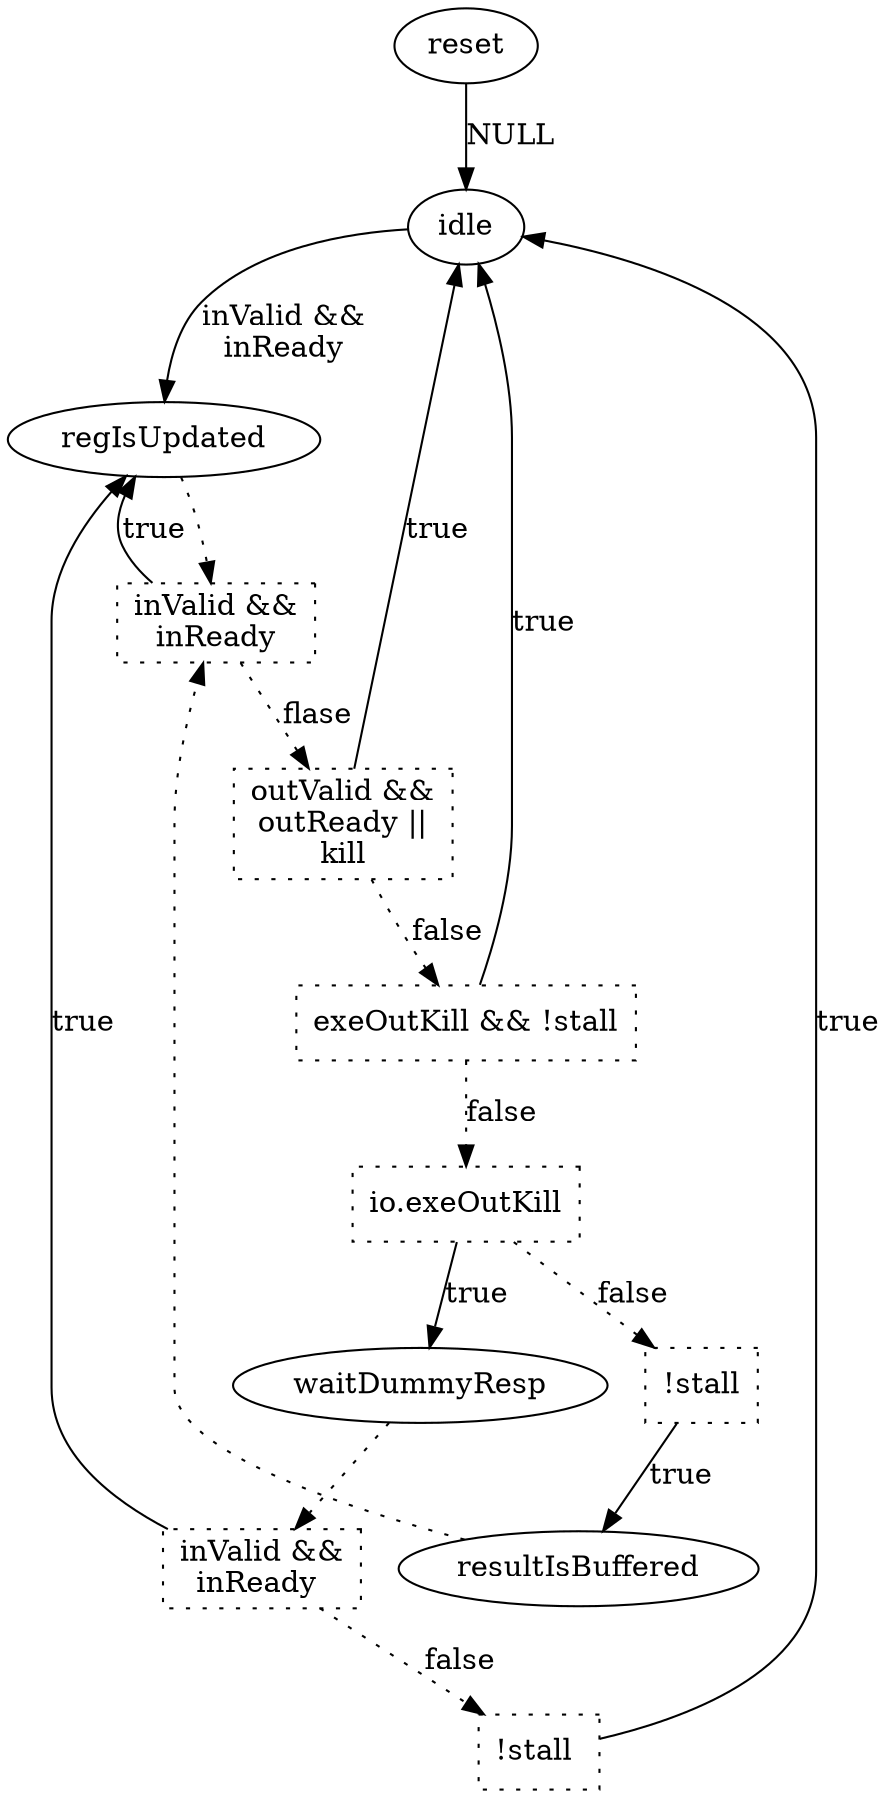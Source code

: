 digraph G {

  # Stage 0
  reset -> idle [label="NULL"];

  # Stage 1
  idle -> regIsUpdated [label="inValid &&\ninReady"];

  # Stage 2
  regIsUpdated -> "inValid &&\ninReady" [style=dotted];
    # Logic a
    "inValid &&\ninReady" [style=dotted, shape=box];
    "inValid &&\ninReady" -> regIsUpdated [label="true"];
    "inValid &&\ninReady" -> "outValid &&\noutReady ||\nkill" [style=dotted, label="flase"];

    # Logic b
    "outValid &&\noutReady ||\nkill" [style=dotted, shape=box];
    "outValid &&\noutReady ||\nkill" -> idle [label="true"];
    "outValid &&\noutReady ||\nkill" -> "exeOutKill && !stall" [style=dotted, label="false"];

    # Logic c
    "exeOutKill && !stall" [style=dotted, shape=box];
    "exeOutKill && !stall" -> idle [label="true"];
    "exeOutKill && !stall" -> "io.exeOutKill" [style=dotted, label="false"];

    # Logic d
    "io.exeOutKill" [style=dotted, shape=box];
    "io.exeOutKill" -> waitDummyResp [label="true"];
    "io.exeOutKill" -> "!stall" [style=dotted, label="false"];

    # Logic e
    "!stall" [style=dotted, shape=box];
    "!stall" -> resultIsBuffered [label="true"];

  # Stage 3
  resultIsBuffered -> "inValid &&\ninReady" [style=dotted];

  # Stage 4
  waitDummyResp -> "inValid &&\ninReady " [style=dotted];
    # Logic a
    "inValid &&\ninReady " [style=dotted, shape=box];
    "inValid &&\ninReady " -> regIsUpdated [label="true"];
    "inValid &&\ninReady " -> "!stall " [style=dotted, label="false"];

    # Logic a
    "!stall " [style=dotted, shape=box];
    "!stall " -> idle [label="true"];
}
